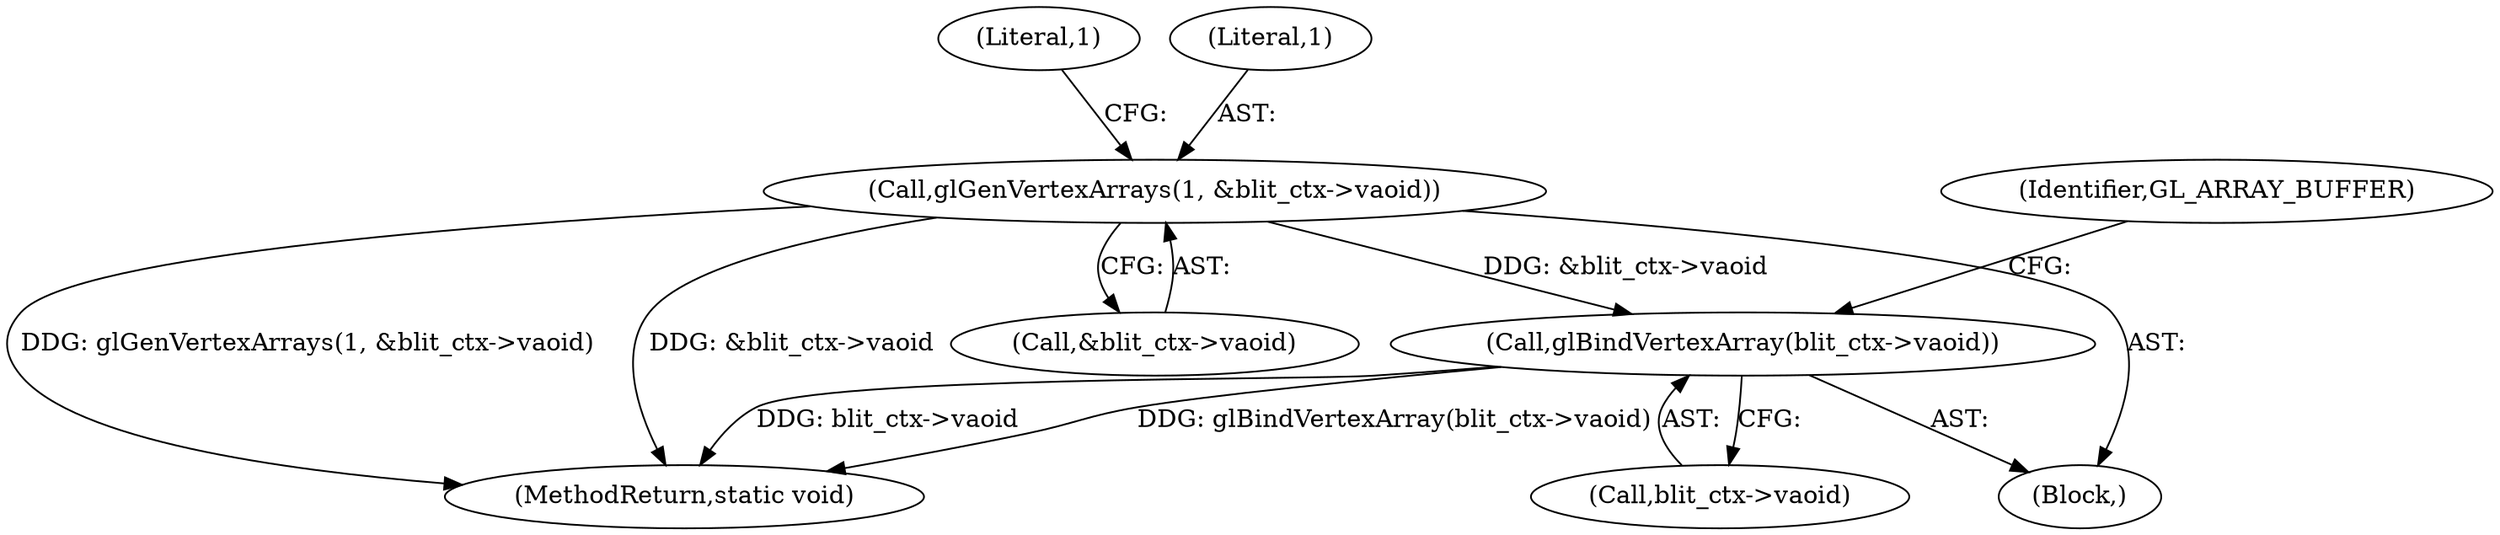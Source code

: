 digraph "0_virglrenderer_6eb13f7a2dcf391ec9e19b4c2a79e68305f63c22@pointer" {
"1000142" [label="(Call,glGenVertexArrays(1, &blit_ctx->vaoid))"];
"1000182" [label="(Call,glBindVertexArray(blit_ctx->vaoid))"];
"1000182" [label="(Call,glBindVertexArray(blit_ctx->vaoid))"];
"1000103" [label="(Block,)"];
"1000183" [label="(Call,blit_ctx->vaoid)"];
"1000149" [label="(Literal,1)"];
"1000143" [label="(Literal,1)"];
"1000144" [label="(Call,&blit_ctx->vaoid)"];
"1000191" [label="(MethodReturn,static void)"];
"1000142" [label="(Call,glGenVertexArrays(1, &blit_ctx->vaoid))"];
"1000187" [label="(Identifier,GL_ARRAY_BUFFER)"];
"1000142" -> "1000103"  [label="AST: "];
"1000142" -> "1000144"  [label="CFG: "];
"1000143" -> "1000142"  [label="AST: "];
"1000144" -> "1000142"  [label="AST: "];
"1000149" -> "1000142"  [label="CFG: "];
"1000142" -> "1000191"  [label="DDG: glGenVertexArrays(1, &blit_ctx->vaoid)"];
"1000142" -> "1000191"  [label="DDG: &blit_ctx->vaoid"];
"1000142" -> "1000182"  [label="DDG: &blit_ctx->vaoid"];
"1000182" -> "1000103"  [label="AST: "];
"1000182" -> "1000183"  [label="CFG: "];
"1000183" -> "1000182"  [label="AST: "];
"1000187" -> "1000182"  [label="CFG: "];
"1000182" -> "1000191"  [label="DDG: glBindVertexArray(blit_ctx->vaoid)"];
"1000182" -> "1000191"  [label="DDG: blit_ctx->vaoid"];
}
